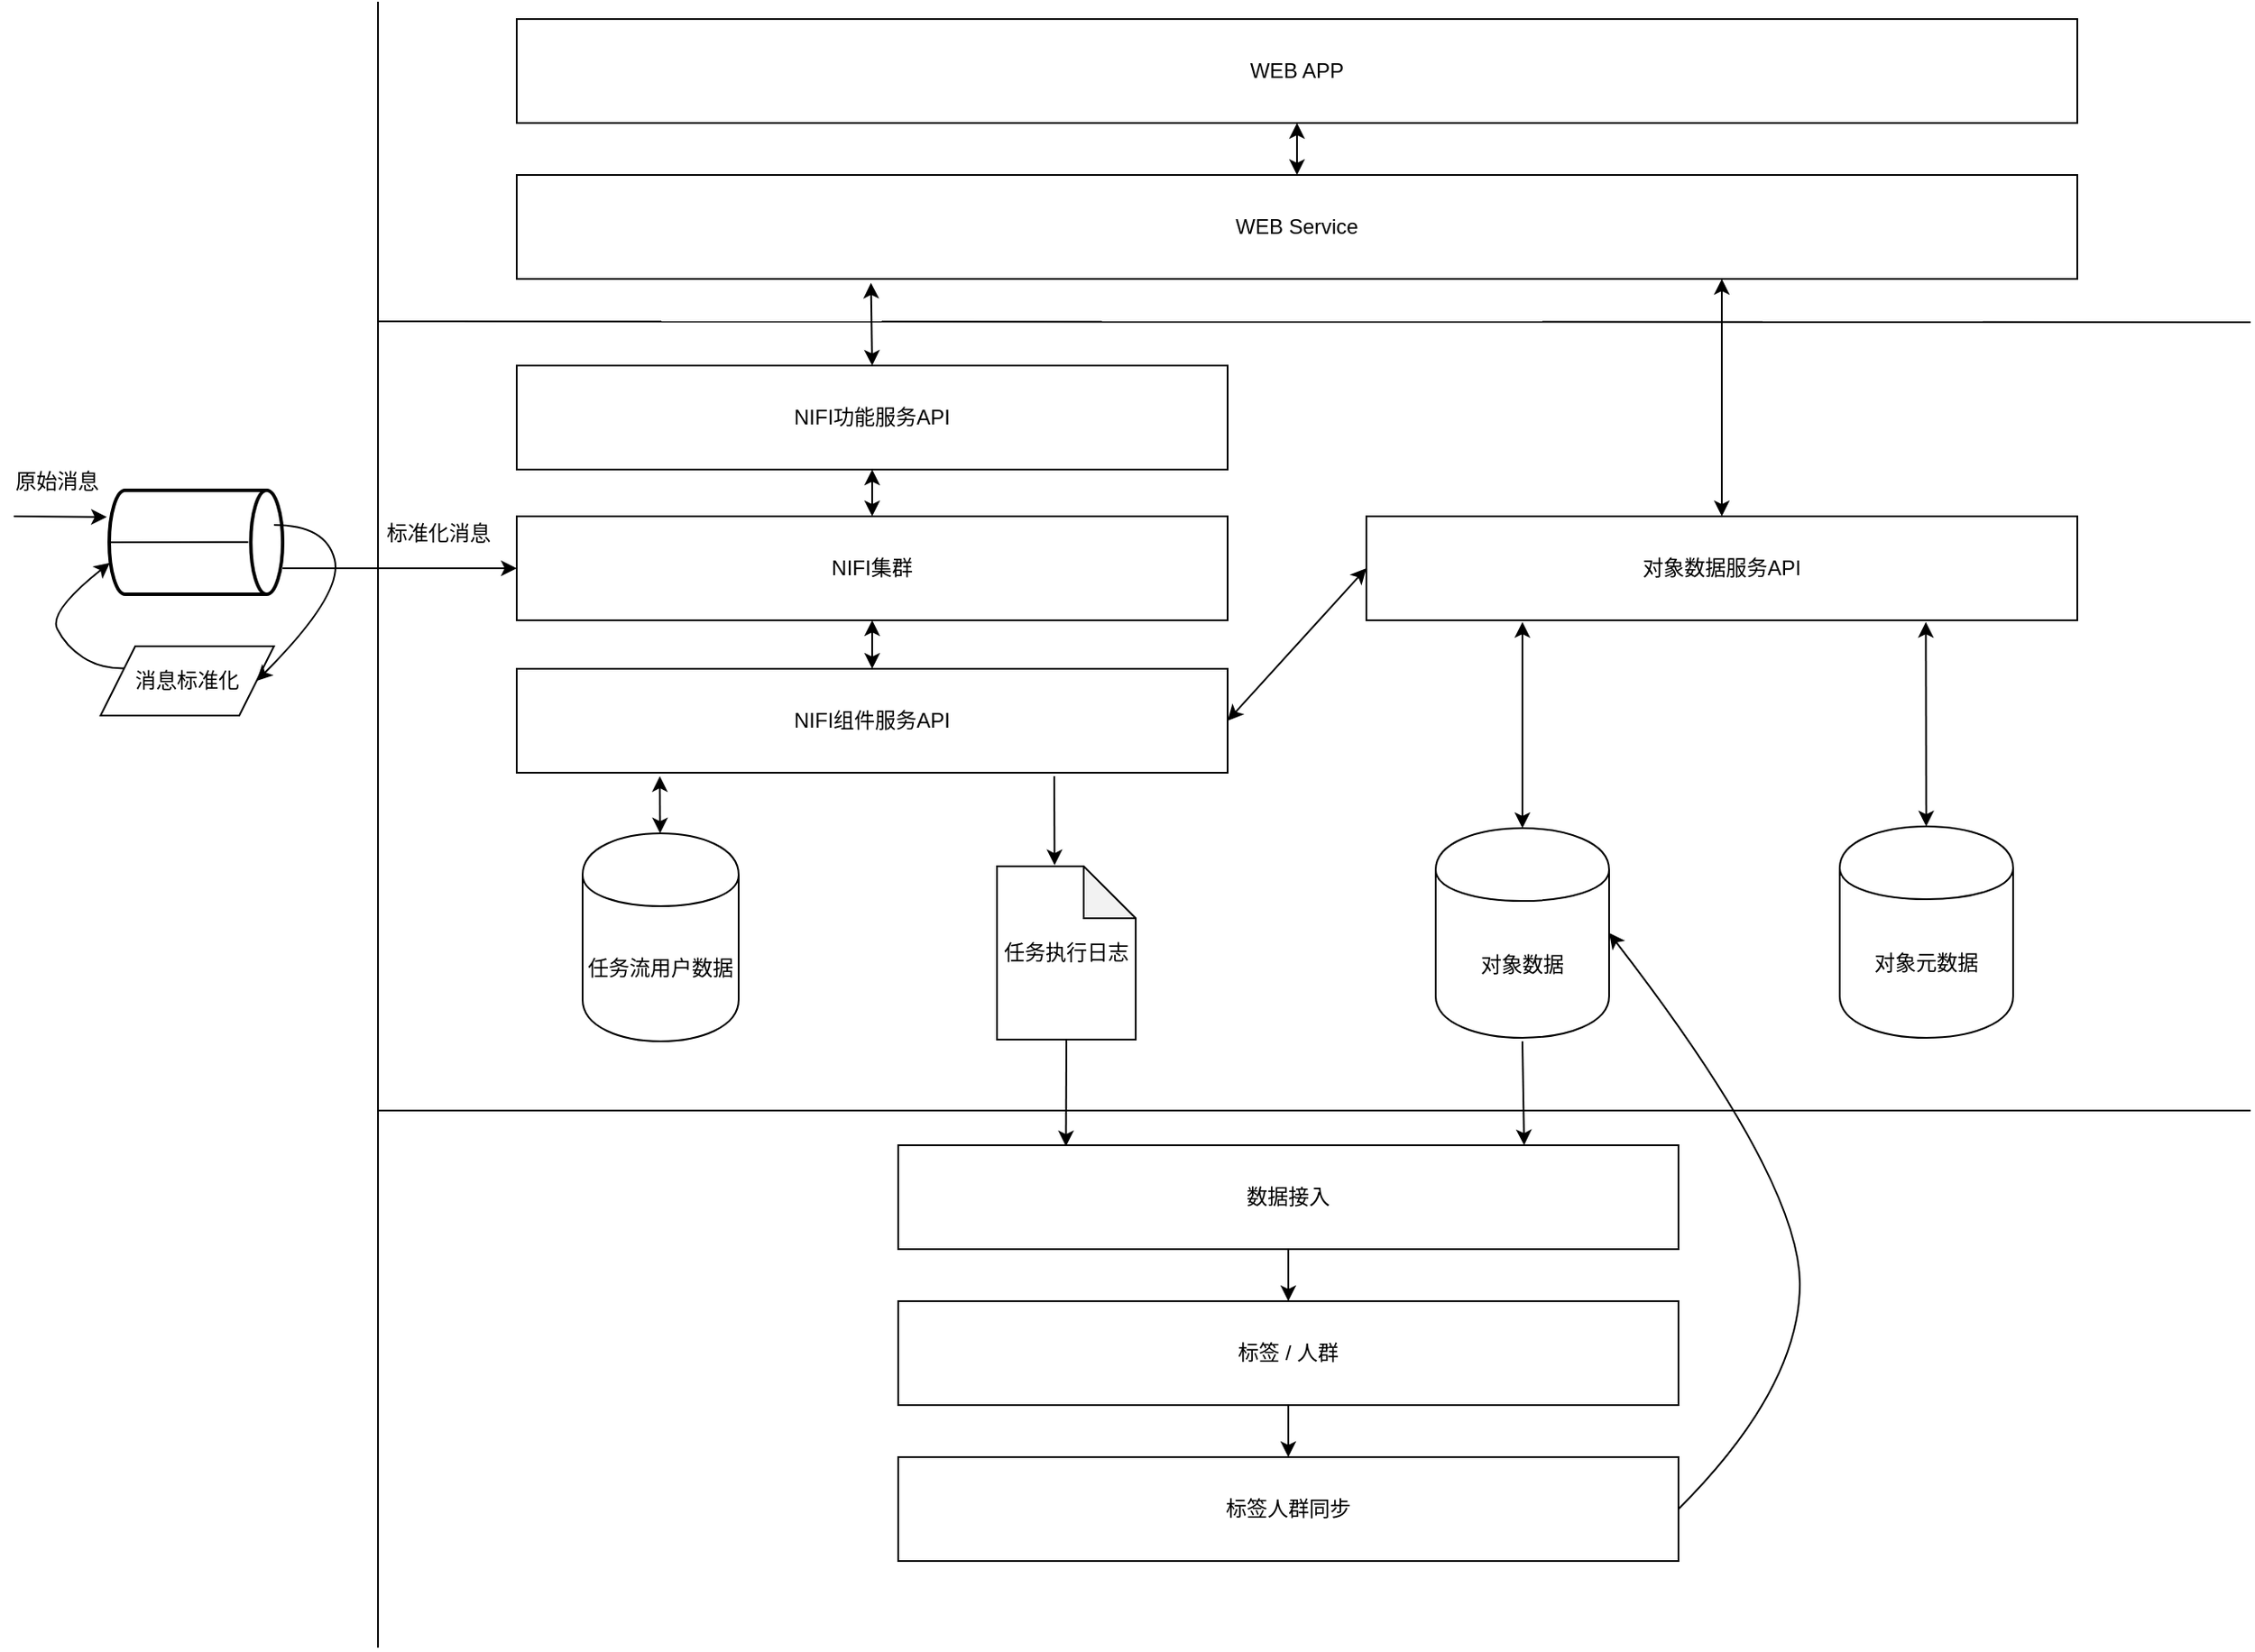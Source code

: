 <mxfile version="11.0.8" type="github"><diagram id="hl1bw-ZBnxUJ8fh2M21w" name="Page-1"><mxGraphModel dx="1308" dy="550" grid="1" gridSize="10" guides="1" tooltips="1" connect="1" arrows="1" fold="1" page="1" pageScale="1" pageWidth="827" pageHeight="1169" math="0" shadow="0"><root><mxCell id="0"/><mxCell id="1" parent="0"/><mxCell id="bE-O9VIugVjt0rwnxpMY-8" value="" style="group" vertex="1" connectable="0" parent="1"><mxGeometry x="65" y="282" width="100" height="60" as="geometry"/></mxCell><mxCell id="bE-O9VIugVjt0rwnxpMY-6" value="" style="strokeWidth=2;html=1;shape=mxgraph.flowchart.direct_data;whiteSpace=wrap;" vertex="1" parent="bE-O9VIugVjt0rwnxpMY-8"><mxGeometry width="100" height="60" as="geometry"/></mxCell><mxCell id="bE-O9VIugVjt0rwnxpMY-7" value="" style="endArrow=none;html=1;exitX=0;exitY=0.5;exitDx=0;exitDy=0;exitPerimeter=0;entryX=0.802;entryY=0.497;entryDx=0;entryDy=0;entryPerimeter=0;" edge="1" parent="bE-O9VIugVjt0rwnxpMY-8" source="bE-O9VIugVjt0rwnxpMY-6" target="bE-O9VIugVjt0rwnxpMY-6"><mxGeometry width="50" height="50" relative="1" as="geometry"><mxPoint x="-40" y="60" as="sourcePoint"/><mxPoint x="70" y="30" as="targetPoint"/></mxGeometry></mxCell><mxCell id="bE-O9VIugVjt0rwnxpMY-9" value="" style="endArrow=classic;html=1;entryX=-0.014;entryY=0.257;entryDx=0;entryDy=0;entryPerimeter=0;" edge="1" parent="1" target="bE-O9VIugVjt0rwnxpMY-6"><mxGeometry width="50" height="50" relative="1" as="geometry"><mxPoint x="10" y="297" as="sourcePoint"/><mxPoint x="25" y="272" as="targetPoint"/></mxGeometry></mxCell><mxCell id="bE-O9VIugVjt0rwnxpMY-12" value="" style="endArrow=none;html=1;" edge="1" parent="1"><mxGeometry width="50" height="50" relative="1" as="geometry"><mxPoint x="220" y="950" as="sourcePoint"/><mxPoint x="220" as="targetPoint"/></mxGeometry></mxCell><mxCell id="bE-O9VIugVjt0rwnxpMY-13" value="消息标准化" style="shape=parallelogram;perimeter=parallelogramPerimeter;whiteSpace=wrap;html=1;" vertex="1" parent="1"><mxGeometry x="60" y="372" width="100" height="40" as="geometry"/></mxCell><mxCell id="bE-O9VIugVjt0rwnxpMY-15" value="" style="curved=1;endArrow=classic;html=1;entryX=1;entryY=0.5;entryDx=0;entryDy=0;" edge="1" parent="1" target="bE-O9VIugVjt0rwnxpMY-13"><mxGeometry width="50" height="50" relative="1" as="geometry"><mxPoint x="160" y="302" as="sourcePoint"/><mxPoint x="240" y="272" as="targetPoint"/><Array as="points"><mxPoint x="190" y="302"/><mxPoint x="200" y="342"/></Array></mxGeometry></mxCell><mxCell id="bE-O9VIugVjt0rwnxpMY-16" value="" style="curved=1;endArrow=classic;html=1;exitX=0;exitY=0.25;exitDx=0;exitDy=0;entryX=0.004;entryY=0.697;entryDx=0;entryDy=0;entryPerimeter=0;" edge="1" parent="1" source="bE-O9VIugVjt0rwnxpMY-13" target="bE-O9VIugVjt0rwnxpMY-6"><mxGeometry width="50" height="50" relative="1" as="geometry"><mxPoint x="10" y="402" as="sourcePoint"/><mxPoint x="60" y="352" as="targetPoint"/><Array as="points"><mxPoint x="60" y="385"/><mxPoint x="40" y="372"/><mxPoint x="30" y="352"/></Array></mxGeometry></mxCell><mxCell id="bE-O9VIugVjt0rwnxpMY-17" value="原始消息" style="text;html=1;strokeColor=none;fillColor=none;align=center;verticalAlign=middle;whiteSpace=wrap;rounded=0;" vertex="1" parent="1"><mxGeometry x="10" y="262" width="50" height="30" as="geometry"/></mxCell><mxCell id="bE-O9VIugVjt0rwnxpMY-18" value="" style="endArrow=none;html=1;" edge="1" parent="1"><mxGeometry width="50" height="50" relative="1" as="geometry"><mxPoint x="220" y="184.5" as="sourcePoint"/><mxPoint x="1300" y="185" as="targetPoint"/></mxGeometry></mxCell><mxCell id="bE-O9VIugVjt0rwnxpMY-19" value="WEB APP" style="rounded=0;whiteSpace=wrap;html=1;" vertex="1" parent="1"><mxGeometry x="300" y="10" width="900" height="60" as="geometry"/></mxCell><mxCell id="bE-O9VIugVjt0rwnxpMY-20" value="WEB Service" style="rounded=0;whiteSpace=wrap;html=1;" vertex="1" parent="1"><mxGeometry x="300" y="100" width="900" height="60" as="geometry"/></mxCell><mxCell id="bE-O9VIugVjt0rwnxpMY-21" value="" style="endArrow=classic;startArrow=classic;html=1;" edge="1" parent="1" source="bE-O9VIugVjt0rwnxpMY-20" target="bE-O9VIugVjt0rwnxpMY-19"><mxGeometry width="50" height="50" relative="1" as="geometry"><mxPoint x="490" y="110" as="sourcePoint"/><mxPoint x="540" y="60" as="targetPoint"/></mxGeometry></mxCell><mxCell id="bE-O9VIugVjt0rwnxpMY-22" value="NIFI功能服务API" style="rounded=0;whiteSpace=wrap;html=1;" vertex="1" parent="1"><mxGeometry x="300" y="210" width="410" height="60" as="geometry"/></mxCell><mxCell id="bE-O9VIugVjt0rwnxpMY-23" value="NIFI集群" style="rounded=0;whiteSpace=wrap;html=1;" vertex="1" parent="1"><mxGeometry x="300" y="297" width="410" height="60" as="geometry"/></mxCell><mxCell id="bE-O9VIugVjt0rwnxpMY-25" value="NIFI组件服务API" style="rounded=0;whiteSpace=wrap;html=1;" vertex="1" parent="1"><mxGeometry x="300" y="385" width="410" height="60" as="geometry"/></mxCell><mxCell id="bE-O9VIugVjt0rwnxpMY-26" value="对象数据服务API" style="rounded=0;whiteSpace=wrap;html=1;" vertex="1" parent="1"><mxGeometry x="790" y="297" width="410" height="60" as="geometry"/></mxCell><mxCell id="bE-O9VIugVjt0rwnxpMY-28" value="" style="endArrow=classic;html=1;entryX=0;entryY=0.5;entryDx=0;entryDy=0;" edge="1" parent="1" target="bE-O9VIugVjt0rwnxpMY-23"><mxGeometry width="50" height="50" relative="1" as="geometry"><mxPoint x="165" y="327" as="sourcePoint"/><mxPoint x="290" y="297" as="targetPoint"/></mxGeometry></mxCell><mxCell id="bE-O9VIugVjt0rwnxpMY-29" value="标准化消息" style="text;html=1;strokeColor=none;fillColor=none;align=center;verticalAlign=middle;whiteSpace=wrap;rounded=0;" vertex="1" parent="1"><mxGeometry x="220" y="297" width="70" height="20" as="geometry"/></mxCell><mxCell id="bE-O9VIugVjt0rwnxpMY-30" value="" style="endArrow=classic;startArrow=classic;html=1;entryX=0;entryY=0.5;entryDx=0;entryDy=0;exitX=1;exitY=0.5;exitDx=0;exitDy=0;" edge="1" parent="1" source="bE-O9VIugVjt0rwnxpMY-25" target="bE-O9VIugVjt0rwnxpMY-26"><mxGeometry width="50" height="50" relative="1" as="geometry"><mxPoint x="770" y="360" as="sourcePoint"/><mxPoint x="820" y="310" as="targetPoint"/></mxGeometry></mxCell><mxCell id="bE-O9VIugVjt0rwnxpMY-31" value="" style="endArrow=classic;startArrow=classic;html=1;entryX=0.5;entryY=1;entryDx=0;entryDy=0;exitX=0.5;exitY=0;exitDx=0;exitDy=0;" edge="1" parent="1" source="bE-O9VIugVjt0rwnxpMY-23" target="bE-O9VIugVjt0rwnxpMY-22"><mxGeometry width="50" height="50" relative="1" as="geometry"><mxPoint x="490" y="310" as="sourcePoint"/><mxPoint x="540" y="260" as="targetPoint"/></mxGeometry></mxCell><mxCell id="bE-O9VIugVjt0rwnxpMY-32" value="" style="endArrow=classic;startArrow=classic;html=1;entryX=0.5;entryY=1;entryDx=0;entryDy=0;exitX=0.5;exitY=0;exitDx=0;exitDy=0;" edge="1" parent="1" source="bE-O9VIugVjt0rwnxpMY-25" target="bE-O9VIugVjt0rwnxpMY-23"><mxGeometry width="50" height="50" relative="1" as="geometry"><mxPoint x="450" y="390" as="sourcePoint"/><mxPoint x="500" y="350" as="targetPoint"/></mxGeometry></mxCell><mxCell id="bE-O9VIugVjt0rwnxpMY-33" value="" style="endArrow=classic;startArrow=classic;html=1;exitX=0.5;exitY=0;exitDx=0;exitDy=0;entryX=0.227;entryY=1.037;entryDx=0;entryDy=0;entryPerimeter=0;" edge="1" parent="1" source="bE-O9VIugVjt0rwnxpMY-22" target="bE-O9VIugVjt0rwnxpMY-20"><mxGeometry width="50" height="50" relative="1" as="geometry"><mxPoint x="470" y="200" as="sourcePoint"/><mxPoint x="505" y="170" as="targetPoint"/></mxGeometry></mxCell><mxCell id="bE-O9VIugVjt0rwnxpMY-34" value="对象数据" style="shape=cylinder;whiteSpace=wrap;html=1;boundedLbl=1;backgroundOutline=1;" vertex="1" parent="1"><mxGeometry x="830" y="477" width="100" height="121" as="geometry"/></mxCell><mxCell id="bE-O9VIugVjt0rwnxpMY-35" value="" style="endArrow=classic;startArrow=classic;html=1;exitX=0.5;exitY=0;exitDx=0;exitDy=0;" edge="1" parent="1" source="bE-O9VIugVjt0rwnxpMY-26"><mxGeometry width="50" height="50" relative="1" as="geometry"><mxPoint x="1000" y="220" as="sourcePoint"/><mxPoint x="995" y="160" as="targetPoint"/></mxGeometry></mxCell><mxCell id="bE-O9VIugVjt0rwnxpMY-37" value="对象元数据" style="shape=cylinder;whiteSpace=wrap;html=1;boundedLbl=1;backgroundOutline=1;" vertex="1" parent="1"><mxGeometry x="1063" y="476" width="100" height="122" as="geometry"/></mxCell><mxCell id="bE-O9VIugVjt0rwnxpMY-38" value="" style="endArrow=classic;startArrow=classic;html=1;exitX=0.5;exitY=0;exitDx=0;exitDy=0;" edge="1" parent="1" source="bE-O9VIugVjt0rwnxpMY-34"><mxGeometry width="50" height="50" relative="1" as="geometry"><mxPoint x="810" y="417" as="sourcePoint"/><mxPoint x="880" y="358" as="targetPoint"/></mxGeometry></mxCell><mxCell id="bE-O9VIugVjt0rwnxpMY-39" value="" style="endArrow=classic;startArrow=classic;html=1;entryX=0.787;entryY=1.017;entryDx=0;entryDy=0;entryPerimeter=0;" edge="1" parent="1" source="bE-O9VIugVjt0rwnxpMY-37" target="bE-O9VIugVjt0rwnxpMY-26"><mxGeometry width="50" height="50" relative="1" as="geometry"><mxPoint x="1080" y="414" as="sourcePoint"/><mxPoint x="1130" y="364" as="targetPoint"/></mxGeometry></mxCell><mxCell id="bE-O9VIugVjt0rwnxpMY-40" value="任务流用户数据" style="shape=cylinder;whiteSpace=wrap;html=1;boundedLbl=1;backgroundOutline=1;" vertex="1" parent="1"><mxGeometry x="338" y="480" width="90" height="120" as="geometry"/></mxCell><mxCell id="bE-O9VIugVjt0rwnxpMY-41" value="任务执行日志" style="shape=note;whiteSpace=wrap;html=1;backgroundOutline=1;darkOpacity=0.05;" vertex="1" parent="1"><mxGeometry x="577" y="499" width="80" height="100" as="geometry"/></mxCell><mxCell id="bE-O9VIugVjt0rwnxpMY-42" value="" style="endArrow=classic;startArrow=classic;html=1;entryX=0.133;entryY=1.033;entryDx=0;entryDy=0;entryPerimeter=0;" edge="1" parent="1" source="bE-O9VIugVjt0rwnxpMY-40"><mxGeometry width="50" height="50" relative="1" as="geometry"><mxPoint x="368" y="490" as="sourcePoint"/><mxPoint x="382.53" y="446.98" as="targetPoint"/></mxGeometry></mxCell><mxCell id="bE-O9VIugVjt0rwnxpMY-44" value="" style="endArrow=classic;html=1;entryX=0.415;entryY=-0.006;entryDx=0;entryDy=0;entryPerimeter=0;" edge="1" parent="1" target="bE-O9VIugVjt0rwnxpMY-41"><mxGeometry width="50" height="50" relative="1" as="geometry"><mxPoint x="610" y="447" as="sourcePoint"/><mxPoint x="717" y="460" as="targetPoint"/></mxGeometry></mxCell><mxCell id="bE-O9VIugVjt0rwnxpMY-45" value="" style="endArrow=none;html=1;" edge="1" parent="1"><mxGeometry width="50" height="50" relative="1" as="geometry"><mxPoint x="220" y="640" as="sourcePoint"/><mxPoint x="1300" y="640" as="targetPoint"/></mxGeometry></mxCell><mxCell id="bE-O9VIugVjt0rwnxpMY-46" value="数据接入" style="rounded=0;whiteSpace=wrap;html=1;" vertex="1" parent="1"><mxGeometry x="520" y="660" width="450" height="60" as="geometry"/></mxCell><mxCell id="bE-O9VIugVjt0rwnxpMY-47" value="标签 / 人群" style="rounded=0;whiteSpace=wrap;html=1;" vertex="1" parent="1"><mxGeometry x="520" y="750" width="450" height="60" as="geometry"/></mxCell><mxCell id="bE-O9VIugVjt0rwnxpMY-48" value="标签人群同步" style="rounded=0;whiteSpace=wrap;html=1;" vertex="1" parent="1"><mxGeometry x="520" y="840" width="450" height="60" as="geometry"/></mxCell><mxCell id="bE-O9VIugVjt0rwnxpMY-49" value="" style="curved=1;endArrow=classic;html=1;exitX=1;exitY=0.5;exitDx=0;exitDy=0;entryX=1;entryY=0.5;entryDx=0;entryDy=0;" edge="1" parent="1" source="bE-O9VIugVjt0rwnxpMY-48" target="bE-O9VIugVjt0rwnxpMY-34"><mxGeometry width="50" height="50" relative="1" as="geometry"><mxPoint x="1110" y="800" as="sourcePoint"/><mxPoint x="1160" y="750" as="targetPoint"/><Array as="points"><mxPoint x="1040" y="800"/><mxPoint x="1040" y="680"/></Array></mxGeometry></mxCell><mxCell id="bE-O9VIugVjt0rwnxpMY-50" value="" style="endArrow=classic;html=1;exitX=0.5;exitY=1;exitDx=0;exitDy=0;exitPerimeter=0;entryX=0.215;entryY=0.01;entryDx=0;entryDy=0;entryPerimeter=0;" edge="1" parent="1" source="bE-O9VIugVjt0rwnxpMY-41" target="bE-O9VIugVjt0rwnxpMY-46"><mxGeometry width="50" height="50" relative="1" as="geometry"><mxPoint x="718.5" y="609" as="sourcePoint"/><mxPoint x="768.5" y="559" as="targetPoint"/></mxGeometry></mxCell><mxCell id="bE-O9VIugVjt0rwnxpMY-51" value="" style="endArrow=classic;html=1;" edge="1" parent="1"><mxGeometry width="50" height="50" relative="1" as="geometry"><mxPoint x="880" y="600" as="sourcePoint"/><mxPoint x="881" y="660" as="targetPoint"/></mxGeometry></mxCell><mxCell id="bE-O9VIugVjt0rwnxpMY-52" value="" style="endArrow=classic;html=1;exitX=0.5;exitY=1;exitDx=0;exitDy=0;entryX=0.5;entryY=0;entryDx=0;entryDy=0;" edge="1" parent="1" source="bE-O9VIugVjt0rwnxpMY-46" target="bE-O9VIugVjt0rwnxpMY-47"><mxGeometry width="50" height="50" relative="1" as="geometry"><mxPoint x="740" y="760" as="sourcePoint"/><mxPoint x="790" y="710" as="targetPoint"/></mxGeometry></mxCell><mxCell id="bE-O9VIugVjt0rwnxpMY-53" value="" style="endArrow=classic;html=1;exitX=0.5;exitY=1;exitDx=0;exitDy=0;entryX=0.5;entryY=0;entryDx=0;entryDy=0;" edge="1" parent="1" source="bE-O9VIugVjt0rwnxpMY-47" target="bE-O9VIugVjt0rwnxpMY-48"><mxGeometry width="50" height="50" relative="1" as="geometry"><mxPoint x="755" y="730" as="sourcePoint"/><mxPoint x="755" y="760" as="targetPoint"/></mxGeometry></mxCell></root></mxGraphModel></diagram></mxfile>